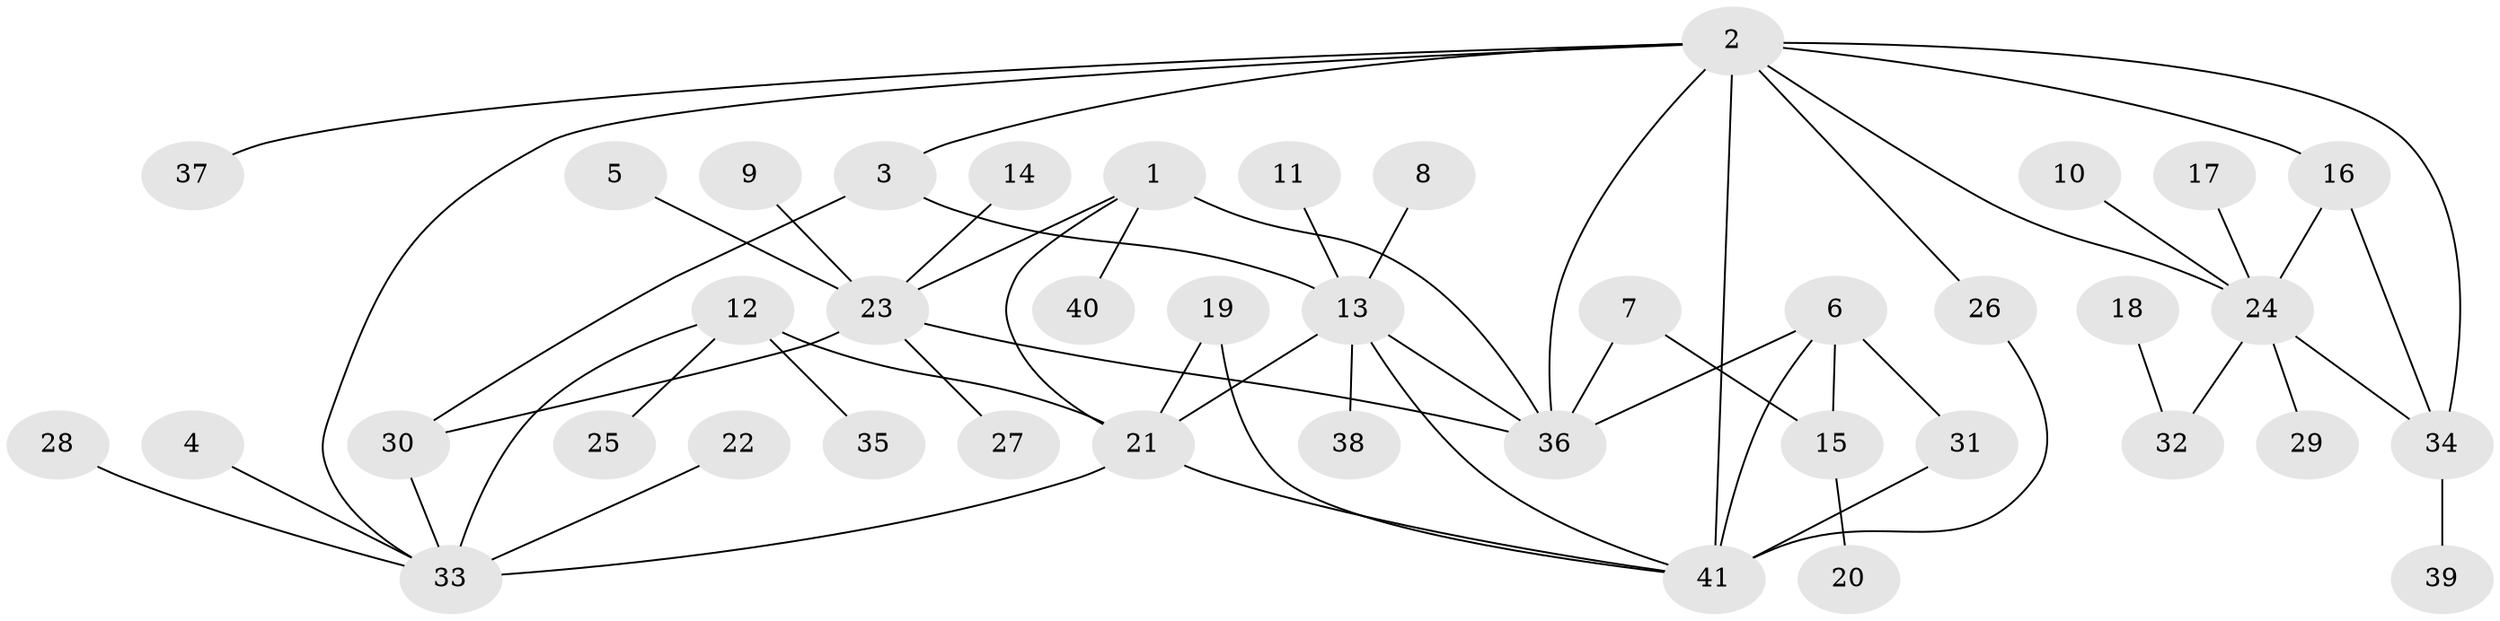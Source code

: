 // original degree distribution, {6: 0.06172839506172839, 10: 0.037037037037037035, 7: 0.024691358024691357, 9: 0.024691358024691357, 4: 0.024691358024691357, 3: 0.04938271604938271, 11: 0.012345679012345678, 5: 0.04938271604938271, 2: 0.13580246913580246, 1: 0.5802469135802469}
// Generated by graph-tools (version 1.1) at 2025/02/03/09/25 03:02:32]
// undirected, 41 vertices, 57 edges
graph export_dot {
graph [start="1"]
  node [color=gray90,style=filled];
  1;
  2;
  3;
  4;
  5;
  6;
  7;
  8;
  9;
  10;
  11;
  12;
  13;
  14;
  15;
  16;
  17;
  18;
  19;
  20;
  21;
  22;
  23;
  24;
  25;
  26;
  27;
  28;
  29;
  30;
  31;
  32;
  33;
  34;
  35;
  36;
  37;
  38;
  39;
  40;
  41;
  1 -- 21 [weight=1.0];
  1 -- 23 [weight=2.0];
  1 -- 36 [weight=2.0];
  1 -- 40 [weight=1.0];
  2 -- 3 [weight=1.0];
  2 -- 16 [weight=1.0];
  2 -- 24 [weight=1.0];
  2 -- 26 [weight=1.0];
  2 -- 33 [weight=1.0];
  2 -- 34 [weight=1.0];
  2 -- 36 [weight=1.0];
  2 -- 37 [weight=1.0];
  2 -- 41 [weight=1.0];
  3 -- 13 [weight=3.0];
  3 -- 30 [weight=1.0];
  4 -- 33 [weight=1.0];
  5 -- 23 [weight=1.0];
  6 -- 15 [weight=1.0];
  6 -- 31 [weight=1.0];
  6 -- 36 [weight=1.0];
  6 -- 41 [weight=2.0];
  7 -- 15 [weight=1.0];
  7 -- 36 [weight=1.0];
  8 -- 13 [weight=1.0];
  9 -- 23 [weight=1.0];
  10 -- 24 [weight=1.0];
  11 -- 13 [weight=1.0];
  12 -- 21 [weight=2.0];
  12 -- 25 [weight=1.0];
  12 -- 33 [weight=1.0];
  12 -- 35 [weight=1.0];
  13 -- 21 [weight=1.0];
  13 -- 36 [weight=1.0];
  13 -- 38 [weight=1.0];
  13 -- 41 [weight=1.0];
  14 -- 23 [weight=1.0];
  15 -- 20 [weight=1.0];
  16 -- 24 [weight=1.0];
  16 -- 34 [weight=1.0];
  17 -- 24 [weight=1.0];
  18 -- 32 [weight=1.0];
  19 -- 21 [weight=1.0];
  19 -- 41 [weight=1.0];
  21 -- 33 [weight=2.0];
  21 -- 41 [weight=1.0];
  22 -- 33 [weight=1.0];
  23 -- 27 [weight=1.0];
  23 -- 30 [weight=1.0];
  23 -- 36 [weight=1.0];
  24 -- 29 [weight=1.0];
  24 -- 32 [weight=1.0];
  24 -- 34 [weight=1.0];
  26 -- 41 [weight=1.0];
  28 -- 33 [weight=1.0];
  30 -- 33 [weight=1.0];
  31 -- 41 [weight=2.0];
  34 -- 39 [weight=1.0];
}
